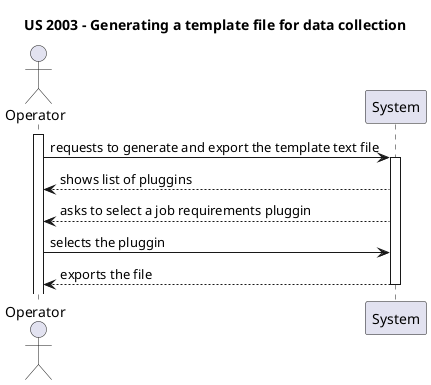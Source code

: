 @startuml
actor Operator as User
participant System as SYS

title US 2003 - Generating a template file for data collection



activate User

User -> SYS : requests to generate and export the template text file

activate SYS

SYS --> User : shows list of pluggins

SYS --> User : asks to select a job requirements pluggin

User -> SYS : selects the pluggin

SYS --> User : exports the file

deactivate SYS

@enduml